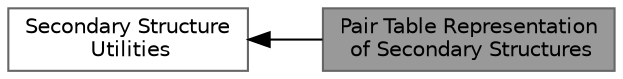 digraph "Pair Table Representation of Secondary Structures"
{
 // INTERACTIVE_SVG=YES
 // LATEX_PDF_SIZE
  bgcolor="transparent";
  edge [fontname=Helvetica,fontsize=10,labelfontname=Helvetica,labelfontsize=10];
  node [fontname=Helvetica,fontsize=10,shape=box,height=0.2,width=0.4];
  rankdir=LR;
  Node2 [label="Secondary Structure\l Utilities",height=0.2,width=0.4,color="grey40", fillcolor="white", style="filled",URL="$group__struct__utils.html",tooltip="Functions to create, parse, convert, manipulate, and compare secondary structure representations."];
  Node1 [label="Pair Table Representation\l of Secondary Structures",height=0.2,width=0.4,color="gray40", fillcolor="grey60", style="filled", fontcolor="black",tooltip=" "];
  Node2->Node1 [shape=plaintext, dir="back", style="solid"];
}
